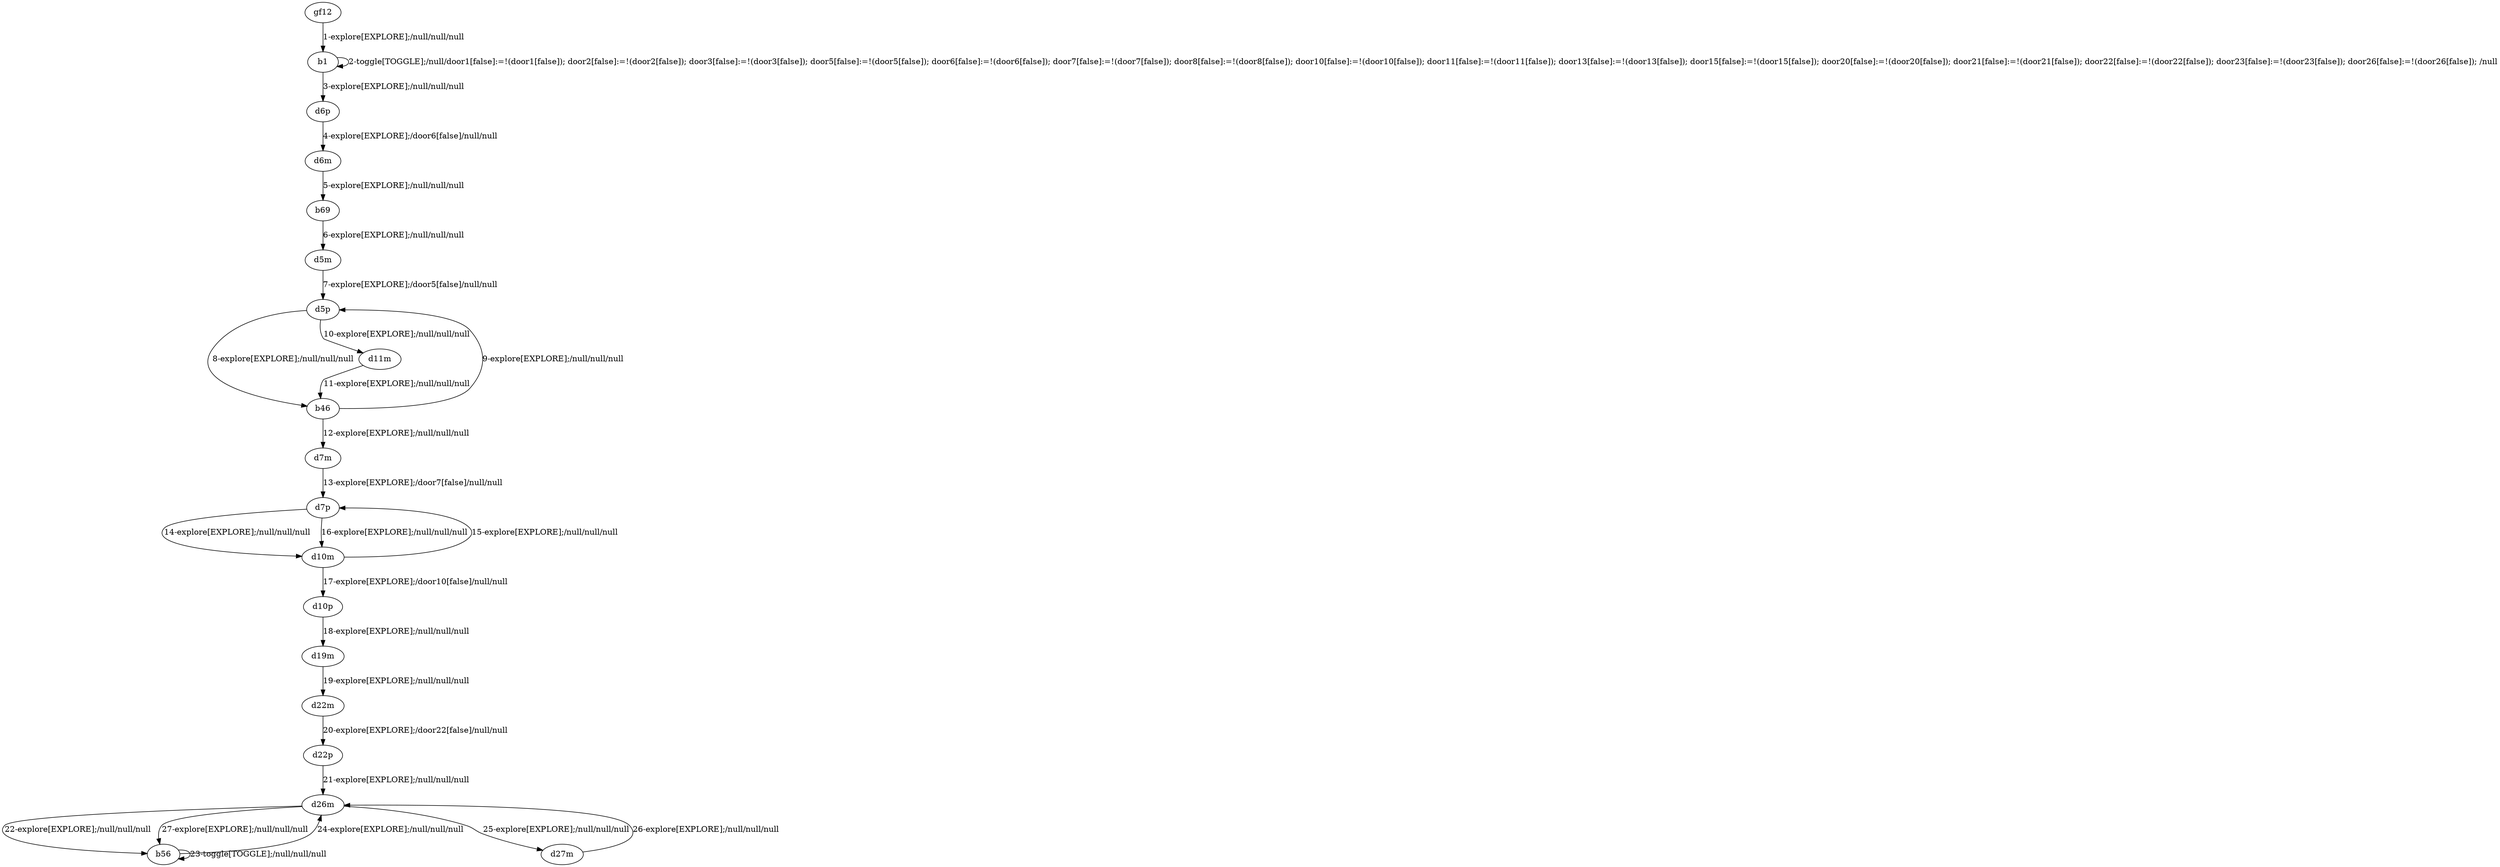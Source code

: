 # Total number of goals covered by this test: 1
# d27m --> d26m

digraph g {
"gf12" -> "b1" [label = "1-explore[EXPLORE];/null/null/null"];
"b1" -> "b1" [label = "2-toggle[TOGGLE];/null/door1[false]:=!(door1[false]); door2[false]:=!(door2[false]); door3[false]:=!(door3[false]); door5[false]:=!(door5[false]); door6[false]:=!(door6[false]); door7[false]:=!(door7[false]); door8[false]:=!(door8[false]); door10[false]:=!(door10[false]); door11[false]:=!(door11[false]); door13[false]:=!(door13[false]); door15[false]:=!(door15[false]); door20[false]:=!(door20[false]); door21[false]:=!(door21[false]); door22[false]:=!(door22[false]); door23[false]:=!(door23[false]); door26[false]:=!(door26[false]); /null"];
"b1" -> "d6p" [label = "3-explore[EXPLORE];/null/null/null"];
"d6p" -> "d6m" [label = "4-explore[EXPLORE];/door6[false]/null/null"];
"d6m" -> "b69" [label = "5-explore[EXPLORE];/null/null/null"];
"b69" -> "d5m" [label = "6-explore[EXPLORE];/null/null/null"];
"d5m" -> "d5p" [label = "7-explore[EXPLORE];/door5[false]/null/null"];
"d5p" -> "b46" [label = "8-explore[EXPLORE];/null/null/null"];
"b46" -> "d5p" [label = "9-explore[EXPLORE];/null/null/null"];
"d5p" -> "d11m" [label = "10-explore[EXPLORE];/null/null/null"];
"d11m" -> "b46" [label = "11-explore[EXPLORE];/null/null/null"];
"b46" -> "d7m" [label = "12-explore[EXPLORE];/null/null/null"];
"d7m" -> "d7p" [label = "13-explore[EXPLORE];/door7[false]/null/null"];
"d7p" -> "d10m" [label = "14-explore[EXPLORE];/null/null/null"];
"d10m" -> "d7p" [label = "15-explore[EXPLORE];/null/null/null"];
"d7p" -> "d10m" [label = "16-explore[EXPLORE];/null/null/null"];
"d10m" -> "d10p" [label = "17-explore[EXPLORE];/door10[false]/null/null"];
"d10p" -> "d19m" [label = "18-explore[EXPLORE];/null/null/null"];
"d19m" -> "d22m" [label = "19-explore[EXPLORE];/null/null/null"];
"d22m" -> "d22p" [label = "20-explore[EXPLORE];/door22[false]/null/null"];
"d22p" -> "d26m" [label = "21-explore[EXPLORE];/null/null/null"];
"d26m" -> "b56" [label = "22-explore[EXPLORE];/null/null/null"];
"b56" -> "b56" [label = "23-toggle[TOGGLE];/null/null/null"];
"b56" -> "d26m" [label = "24-explore[EXPLORE];/null/null/null"];
"d26m" -> "d27m" [label = "25-explore[EXPLORE];/null/null/null"];
"d27m" -> "d26m" [label = "26-explore[EXPLORE];/null/null/null"];
"d26m" -> "b56" [label = "27-explore[EXPLORE];/null/null/null"];
}